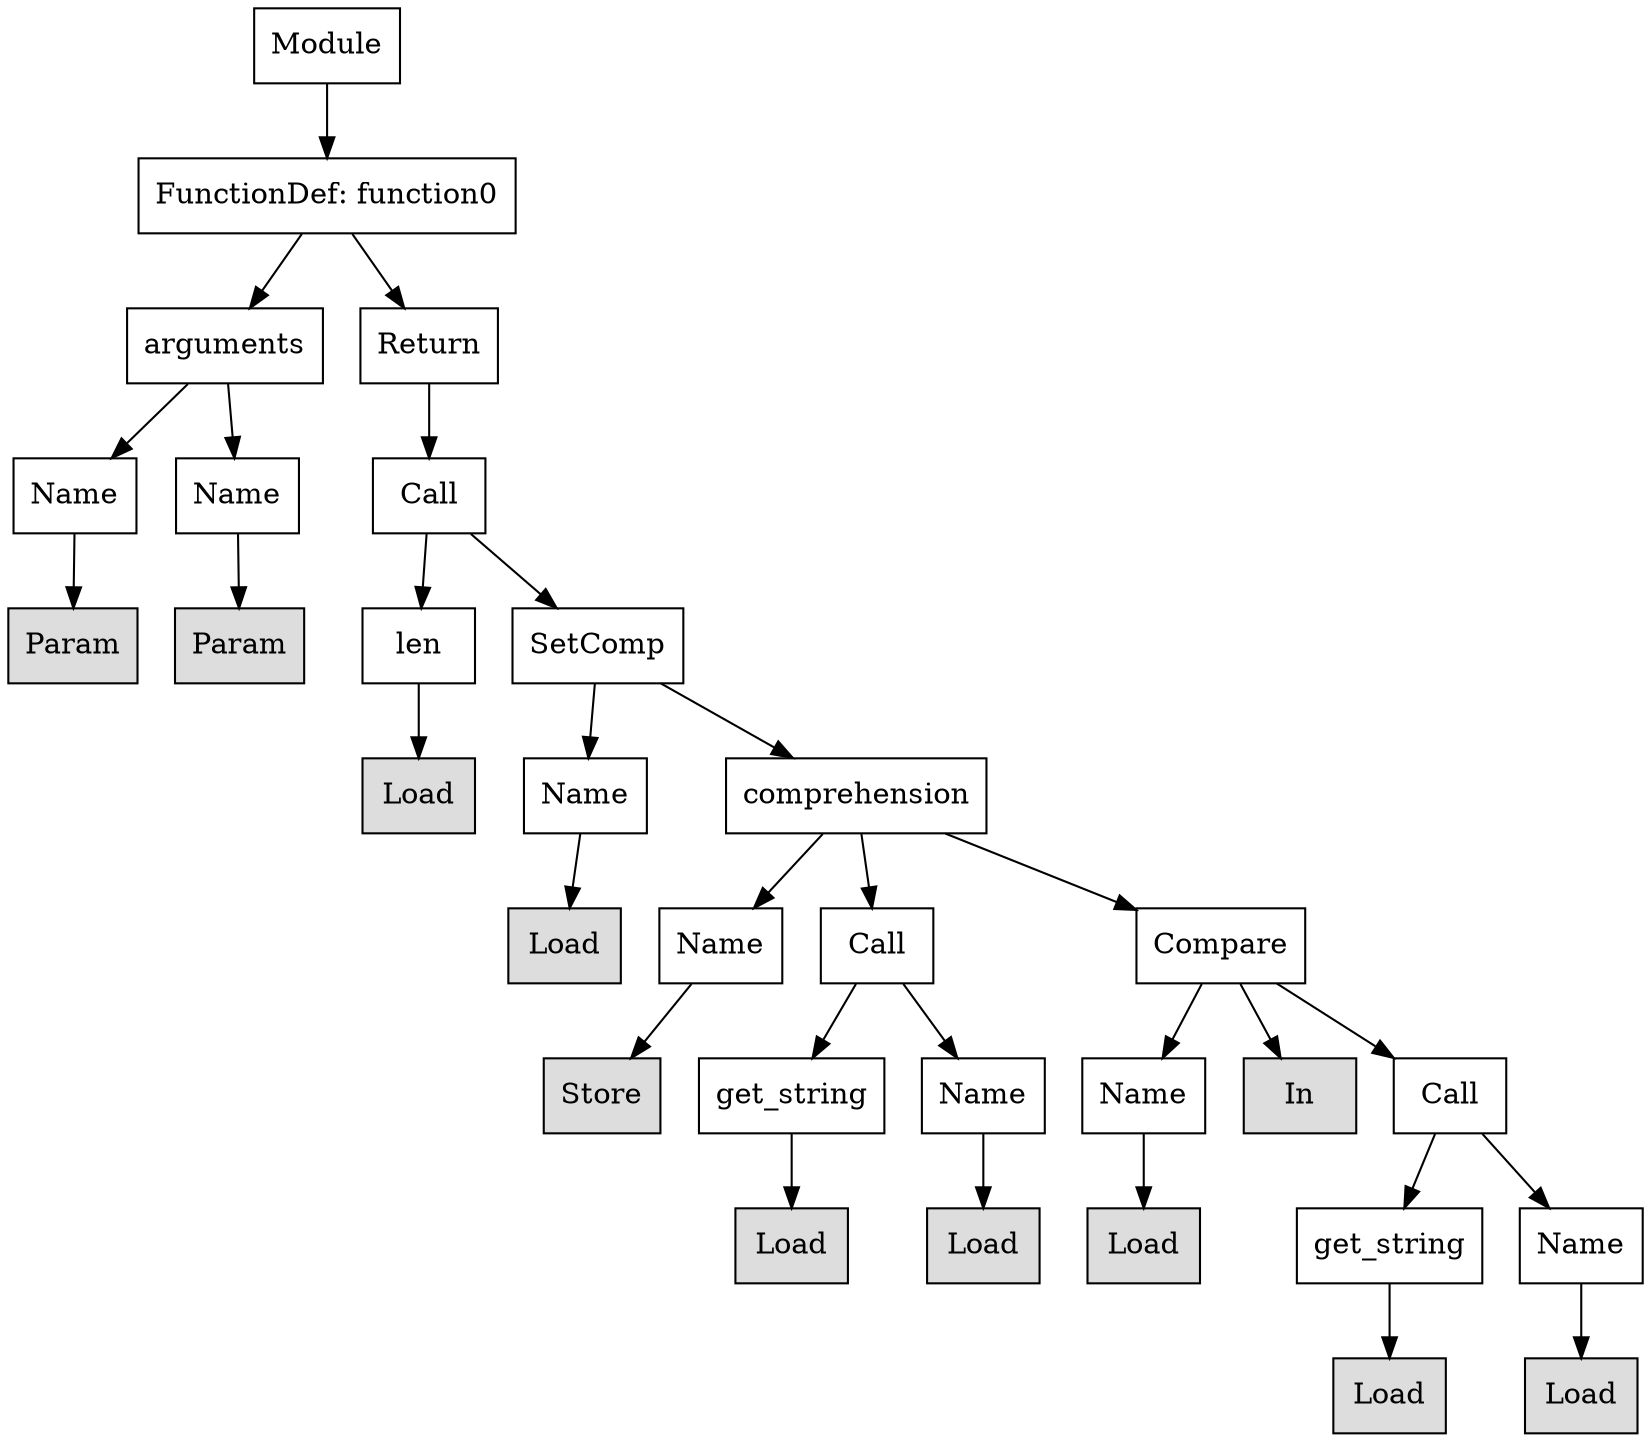 digraph G {
n0 [shape=rect, label="Module"];
n1 [shape=rect, label="FunctionDef: function0"];
n2 [shape=rect, label="arguments"];
n3 [shape=rect, label="Return"];
n4 [shape=rect, label="Name"];
n5 [shape=rect, label="Name"];
n6 [shape=rect, label="Call"];
n7 [shape=rect, label="Param" style="filled" fillcolor="#dddddd"];
n8 [shape=rect, label="Param" style="filled" fillcolor="#dddddd"];
n9 [shape=rect, label="len"];
n10 [shape=rect, label="SetComp"];
n11 [shape=rect, label="Load" style="filled" fillcolor="#dddddd"];
n12 [shape=rect, label="Name"];
n13 [shape=rect, label="comprehension"];
n14 [shape=rect, label="Load" style="filled" fillcolor="#dddddd"];
n15 [shape=rect, label="Name"];
n16 [shape=rect, label="Call"];
n17 [shape=rect, label="Compare"];
n18 [shape=rect, label="Store" style="filled" fillcolor="#dddddd"];
n19 [shape=rect, label="get_string"];
n20 [shape=rect, label="Name"];
n21 [shape=rect, label="Name"];
n22 [shape=rect, label="In" style="filled" fillcolor="#dddddd"];
n23 [shape=rect, label="Call"];
n24 [shape=rect, label="Load" style="filled" fillcolor="#dddddd"];
n25 [shape=rect, label="Load" style="filled" fillcolor="#dddddd"];
n26 [shape=rect, label="Load" style="filled" fillcolor="#dddddd"];
n27 [shape=rect, label="get_string"];
n28 [shape=rect, label="Name"];
n29 [shape=rect, label="Load" style="filled" fillcolor="#dddddd"];
n30 [shape=rect, label="Load" style="filled" fillcolor="#dddddd"];
n0 -> n1;
n1 -> n2;
n1 -> n3;
n2 -> n4;
n2 -> n5;
n3 -> n6;
n4 -> n7;
n5 -> n8;
n6 -> n9;
n6 -> n10;
n9 -> n11;
n10 -> n12;
n10 -> n13;
n12 -> n14;
n13 -> n15;
n13 -> n16;
n13 -> n17;
n15 -> n18;
n16 -> n19;
n16 -> n20;
n17 -> n21;
n17 -> n22;
n17 -> n23;
n19 -> n24;
n20 -> n25;
n21 -> n26;
n23 -> n27;
n23 -> n28;
n27 -> n29;
n28 -> n30;
}
